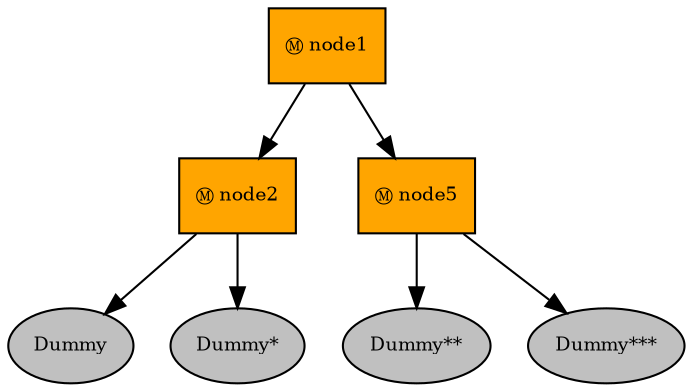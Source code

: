 digraph pastafarianism {
ordering=out;
graph [fontname="times-roman"];
node [fontname="times-roman"];
edge [fontname="times-roman"];
node1 [fillcolor=orange, fontcolor=black, fontsize=9, label="Ⓜ node1", shape=box, style=filled];
node2 [fillcolor=orange, fontcolor=black, fontsize=9, label="Ⓜ node2", shape=box, style=filled];
node1 -> node2;
Dummy [fillcolor=gray, fontcolor=black, fontsize=9, label=Dummy, shape=ellipse, style=filled];
node2 -> Dummy;
"Dummy*" [fillcolor=gray, fontcolor=black, fontsize=9, label="Dummy*", shape=ellipse, style=filled];
node2 -> "Dummy*";
node5 [fillcolor=orange, fontcolor=black, fontsize=9, label="Ⓜ node5", shape=box, style=filled];
node1 -> node5;
"Dummy**" [fillcolor=gray, fontcolor=black, fontsize=9, label="Dummy**", shape=ellipse, style=filled];
node5 -> "Dummy**";
"Dummy***" [fillcolor=gray, fontcolor=black, fontsize=9, label="Dummy***", shape=ellipse, style=filled];
node5 -> "Dummy***";
}
